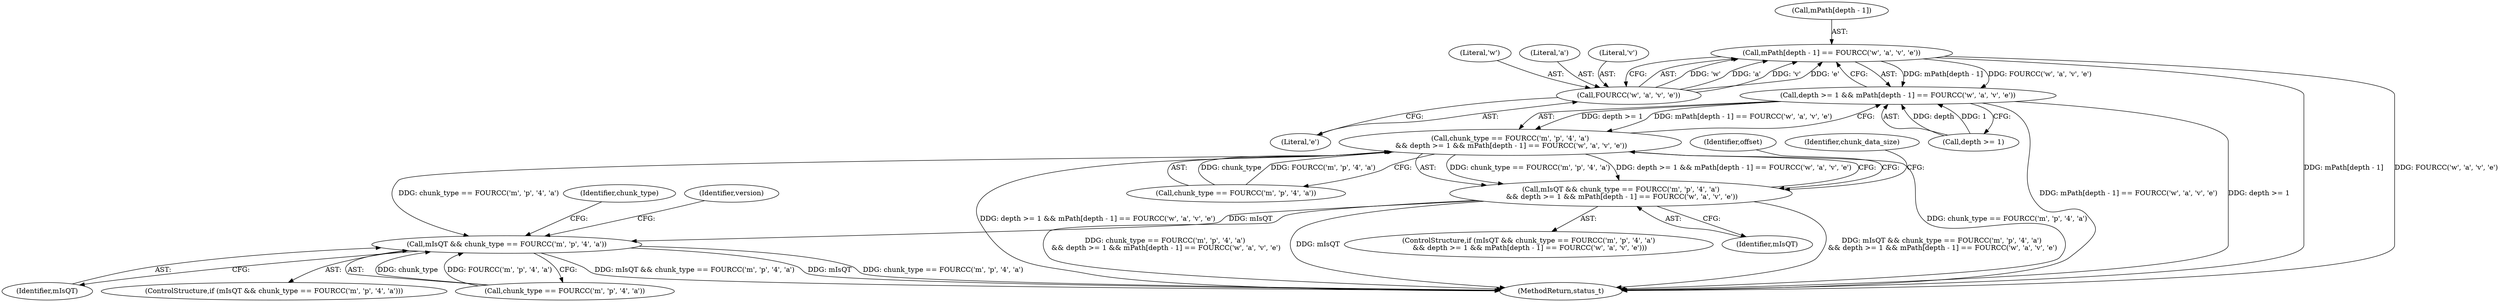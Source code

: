 digraph "0_Android_8a3a2f6ea7defe1a81bb32b3c9f3537f84749b9d@array" {
"1001730" [label="(Call,mPath[depth - 1] == FOURCC('w', 'a', 'v', 'e'))"];
"1001736" [label="(Call,FOURCC('w', 'a', 'v', 'e'))"];
"1001726" [label="(Call,depth >= 1 && mPath[depth - 1] == FOURCC('w', 'a', 'v', 'e'))"];
"1001718" [label="(Call,chunk_type == FOURCC('m', 'p', '4', 'a')\n && depth >= 1 && mPath[depth - 1] == FOURCC('w', 'a', 'v', 'e'))"];
"1001716" [label="(Call,mIsQT && chunk_type == FOURCC('m', 'p', '4', 'a')\n && depth >= 1 && mPath[depth - 1] == FOURCC('w', 'a', 'v', 'e'))"];
"1001835" [label="(Call,mIsQT && chunk_type == FOURCC('m', 'p', '4', 'a'))"];
"1001847" [label="(Identifier,version)"];
"1001736" [label="(Call,FOURCC('w', 'a', 'v', 'e'))"];
"1001836" [label="(Identifier,mIsQT)"];
"1001835" [label="(Call,mIsQT && chunk_type == FOURCC('m', 'p', '4', 'a'))"];
"1001726" [label="(Call,depth >= 1 && mPath[depth - 1] == FOURCC('w', 'a', 'v', 'e'))"];
"1001727" [label="(Call,depth >= 1)"];
"1001717" [label="(Identifier,mIsQT)"];
"1001837" [label="(Call,chunk_type == FOURCC('m', 'p', '4', 'a'))"];
"1001731" [label="(Call,mPath[depth - 1])"];
"1001750" [label="(Identifier,chunk_data_size)"];
"1001834" [label="(ControlStructure,if (mIsQT && chunk_type == FOURCC('m', 'p', '4', 'a')))"];
"1001740" [label="(Literal,'e')"];
"1001715" [label="(ControlStructure,if (mIsQT && chunk_type == FOURCC('m', 'p', '4', 'a')\n && depth >= 1 && mPath[depth - 1] == FOURCC('w', 'a', 'v', 'e')))"];
"1001716" [label="(Call,mIsQT && chunk_type == FOURCC('m', 'p', '4', 'a')\n && depth >= 1 && mPath[depth - 1] == FOURCC('w', 'a', 'v', 'e'))"];
"1001730" [label="(Call,mPath[depth - 1] == FOURCC('w', 'a', 'v', 'e'))"];
"1001737" [label="(Literal,'w')"];
"1001719" [label="(Call,chunk_type == FOURCC('m', 'p', '4', 'a'))"];
"1001744" [label="(Identifier,offset)"];
"1001718" [label="(Call,chunk_type == FOURCC('m', 'p', '4', 'a')\n && depth >= 1 && mPath[depth - 1] == FOURCC('w', 'a', 'v', 'e'))"];
"1001953" [label="(Identifier,chunk_type)"];
"1001738" [label="(Literal,'a')"];
"1001739" [label="(Literal,'v')"];
"1003903" [label="(MethodReturn,status_t)"];
"1001730" -> "1001726"  [label="AST: "];
"1001730" -> "1001736"  [label="CFG: "];
"1001731" -> "1001730"  [label="AST: "];
"1001736" -> "1001730"  [label="AST: "];
"1001726" -> "1001730"  [label="CFG: "];
"1001730" -> "1003903"  [label="DDG: mPath[depth - 1]"];
"1001730" -> "1003903"  [label="DDG: FOURCC('w', 'a', 'v', 'e')"];
"1001730" -> "1001726"  [label="DDG: mPath[depth - 1]"];
"1001730" -> "1001726"  [label="DDG: FOURCC('w', 'a', 'v', 'e')"];
"1001736" -> "1001730"  [label="DDG: 'w'"];
"1001736" -> "1001730"  [label="DDG: 'a'"];
"1001736" -> "1001730"  [label="DDG: 'v'"];
"1001736" -> "1001730"  [label="DDG: 'e'"];
"1001736" -> "1001740"  [label="CFG: "];
"1001737" -> "1001736"  [label="AST: "];
"1001738" -> "1001736"  [label="AST: "];
"1001739" -> "1001736"  [label="AST: "];
"1001740" -> "1001736"  [label="AST: "];
"1001726" -> "1001718"  [label="AST: "];
"1001726" -> "1001727"  [label="CFG: "];
"1001727" -> "1001726"  [label="AST: "];
"1001718" -> "1001726"  [label="CFG: "];
"1001726" -> "1003903"  [label="DDG: mPath[depth - 1] == FOURCC('w', 'a', 'v', 'e')"];
"1001726" -> "1003903"  [label="DDG: depth >= 1"];
"1001726" -> "1001718"  [label="DDG: depth >= 1"];
"1001726" -> "1001718"  [label="DDG: mPath[depth - 1] == FOURCC('w', 'a', 'v', 'e')"];
"1001727" -> "1001726"  [label="DDG: depth"];
"1001727" -> "1001726"  [label="DDG: 1"];
"1001718" -> "1001716"  [label="AST: "];
"1001718" -> "1001719"  [label="CFG: "];
"1001719" -> "1001718"  [label="AST: "];
"1001716" -> "1001718"  [label="CFG: "];
"1001718" -> "1003903"  [label="DDG: depth >= 1 && mPath[depth - 1] == FOURCC('w', 'a', 'v', 'e')"];
"1001718" -> "1003903"  [label="DDG: chunk_type == FOURCC('m', 'p', '4', 'a')"];
"1001718" -> "1001716"  [label="DDG: chunk_type == FOURCC('m', 'p', '4', 'a')"];
"1001718" -> "1001716"  [label="DDG: depth >= 1 && mPath[depth - 1] == FOURCC('w', 'a', 'v', 'e')"];
"1001719" -> "1001718"  [label="DDG: chunk_type"];
"1001719" -> "1001718"  [label="DDG: FOURCC('m', 'p', '4', 'a')"];
"1001718" -> "1001835"  [label="DDG: chunk_type == FOURCC('m', 'p', '4', 'a')"];
"1001716" -> "1001715"  [label="AST: "];
"1001716" -> "1001717"  [label="CFG: "];
"1001717" -> "1001716"  [label="AST: "];
"1001744" -> "1001716"  [label="CFG: "];
"1001750" -> "1001716"  [label="CFG: "];
"1001716" -> "1003903"  [label="DDG: mIsQT && chunk_type == FOURCC('m', 'p', '4', 'a')\n && depth >= 1 && mPath[depth - 1] == FOURCC('w', 'a', 'v', 'e')"];
"1001716" -> "1003903"  [label="DDG: chunk_type == FOURCC('m', 'p', '4', 'a')\n && depth >= 1 && mPath[depth - 1] == FOURCC('w', 'a', 'v', 'e')"];
"1001716" -> "1003903"  [label="DDG: mIsQT"];
"1001716" -> "1001835"  [label="DDG: mIsQT"];
"1001835" -> "1001834"  [label="AST: "];
"1001835" -> "1001836"  [label="CFG: "];
"1001835" -> "1001837"  [label="CFG: "];
"1001836" -> "1001835"  [label="AST: "];
"1001837" -> "1001835"  [label="AST: "];
"1001847" -> "1001835"  [label="CFG: "];
"1001953" -> "1001835"  [label="CFG: "];
"1001835" -> "1003903"  [label="DDG: mIsQT"];
"1001835" -> "1003903"  [label="DDG: chunk_type == FOURCC('m', 'p', '4', 'a')"];
"1001835" -> "1003903"  [label="DDG: mIsQT && chunk_type == FOURCC('m', 'p', '4', 'a')"];
"1001837" -> "1001835"  [label="DDG: chunk_type"];
"1001837" -> "1001835"  [label="DDG: FOURCC('m', 'p', '4', 'a')"];
}
